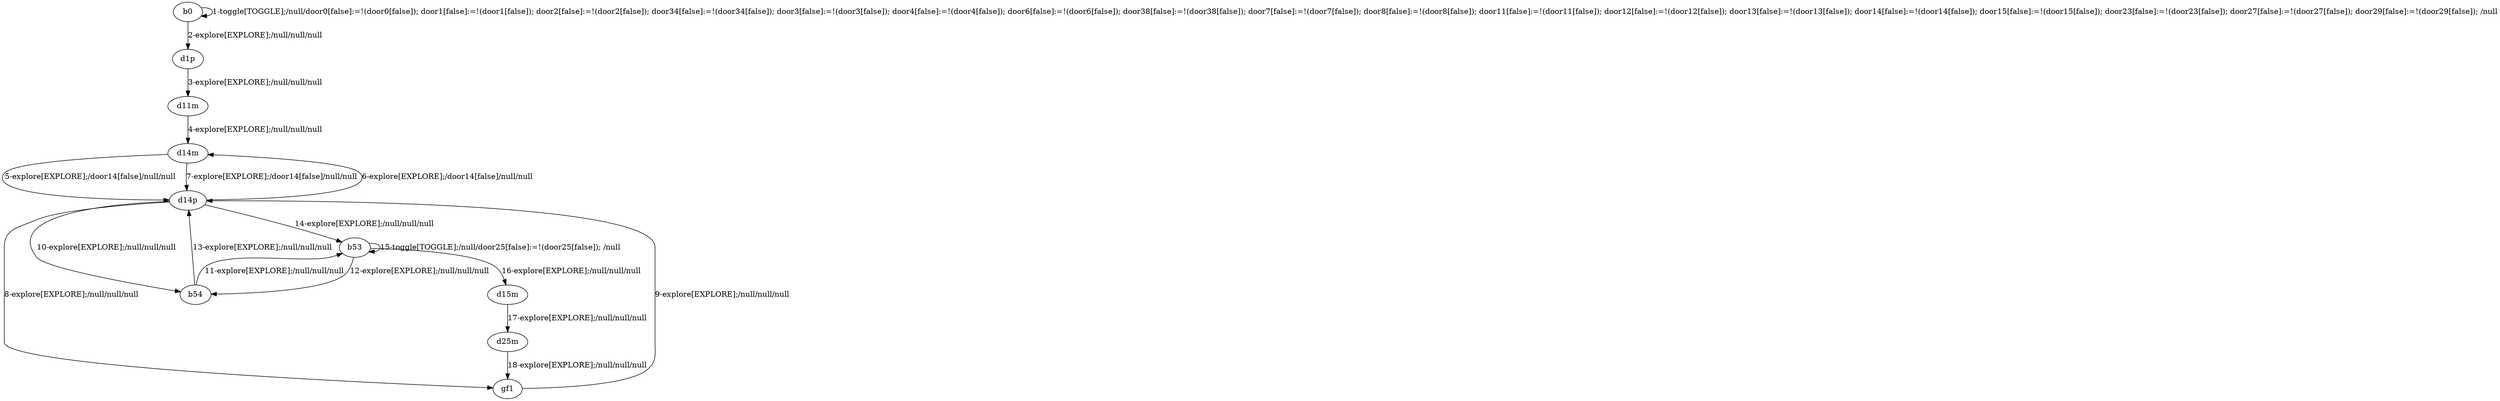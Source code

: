 # Total number of goals covered by this test: 5
# b53 --> d15m
# d14p --> b54
# d15m --> d25m
# b53 --> b54
# gf1 --> d14p

digraph g {
"b0" -> "b0" [label = "1-toggle[TOGGLE];/null/door0[false]:=!(door0[false]); door1[false]:=!(door1[false]); door2[false]:=!(door2[false]); door34[false]:=!(door34[false]); door3[false]:=!(door3[false]); door4[false]:=!(door4[false]); door6[false]:=!(door6[false]); door38[false]:=!(door38[false]); door7[false]:=!(door7[false]); door8[false]:=!(door8[false]); door11[false]:=!(door11[false]); door12[false]:=!(door12[false]); door13[false]:=!(door13[false]); door14[false]:=!(door14[false]); door15[false]:=!(door15[false]); door23[false]:=!(door23[false]); door27[false]:=!(door27[false]); door29[false]:=!(door29[false]); /null"];
"b0" -> "d1p" [label = "2-explore[EXPLORE];/null/null/null"];
"d1p" -> "d11m" [label = "3-explore[EXPLORE];/null/null/null"];
"d11m" -> "d14m" [label = "4-explore[EXPLORE];/null/null/null"];
"d14m" -> "d14p" [label = "5-explore[EXPLORE];/door14[false]/null/null"];
"d14p" -> "d14m" [label = "6-explore[EXPLORE];/door14[false]/null/null"];
"d14m" -> "d14p" [label = "7-explore[EXPLORE];/door14[false]/null/null"];
"d14p" -> "gf1" [label = "8-explore[EXPLORE];/null/null/null"];
"gf1" -> "d14p" [label = "9-explore[EXPLORE];/null/null/null"];
"d14p" -> "b54" [label = "10-explore[EXPLORE];/null/null/null"];
"b54" -> "b53" [label = "11-explore[EXPLORE];/null/null/null"];
"b53" -> "b54" [label = "12-explore[EXPLORE];/null/null/null"];
"b54" -> "d14p" [label = "13-explore[EXPLORE];/null/null/null"];
"d14p" -> "b53" [label = "14-explore[EXPLORE];/null/null/null"];
"b53" -> "b53" [label = "15-toggle[TOGGLE];/null/door25[false]:=!(door25[false]); /null"];
"b53" -> "d15m" [label = "16-explore[EXPLORE];/null/null/null"];
"d15m" -> "d25m" [label = "17-explore[EXPLORE];/null/null/null"];
"d25m" -> "gf1" [label = "18-explore[EXPLORE];/null/null/null"];
}
